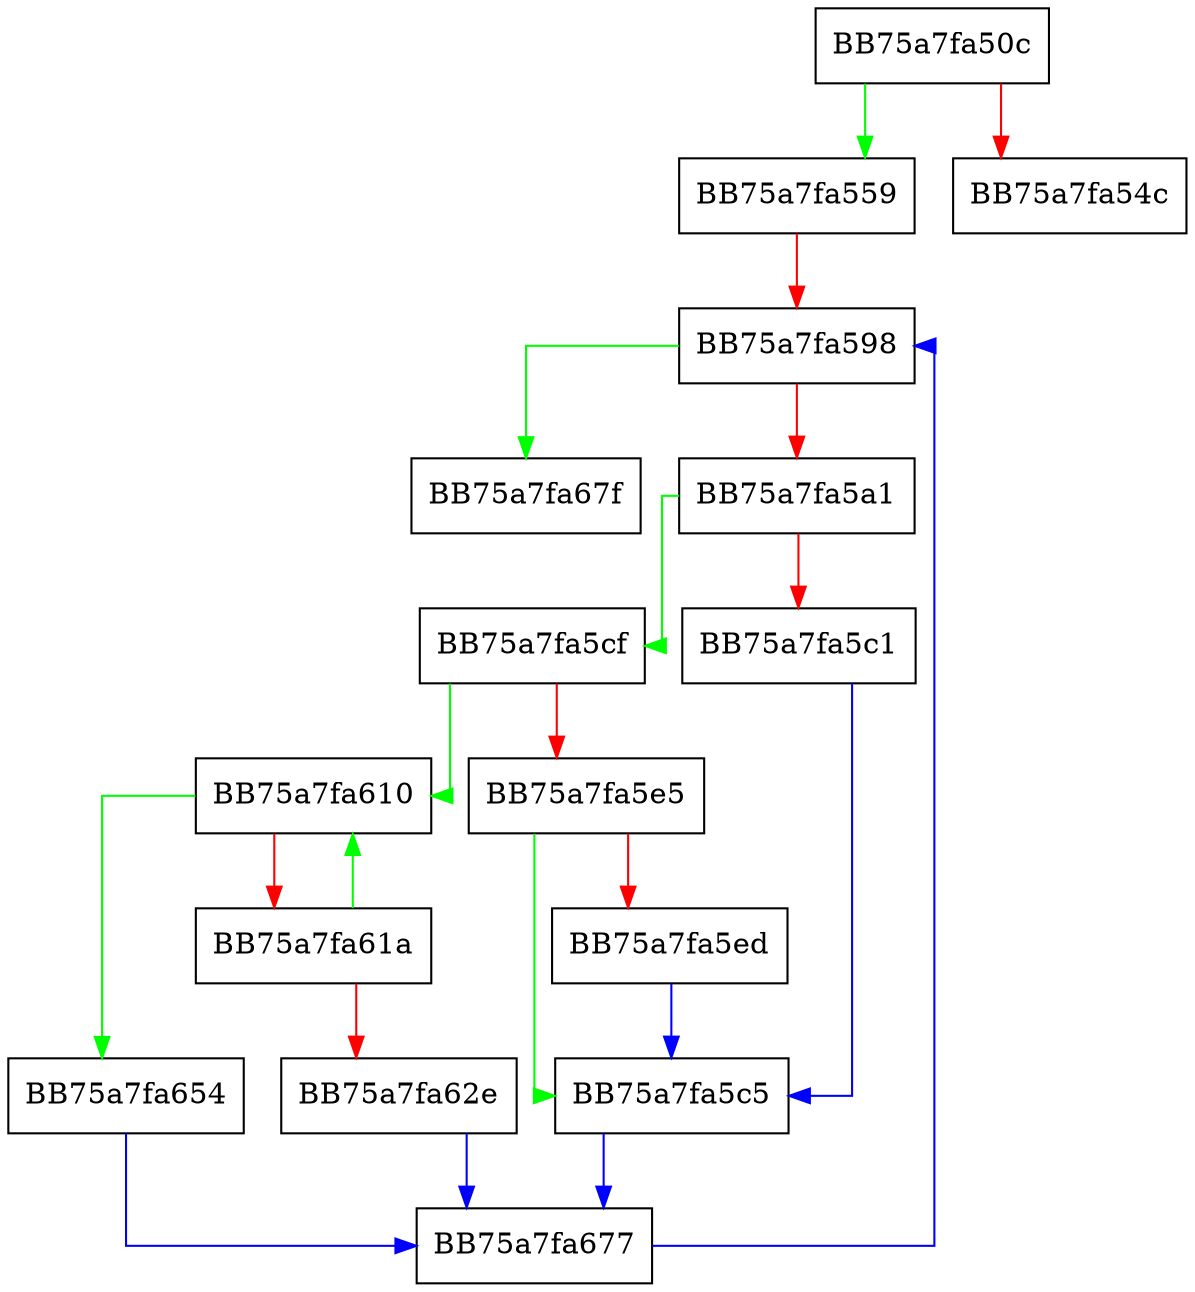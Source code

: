 digraph _Forced_rehash {
  node [shape="box"];
  graph [splines=ortho];
  BB75a7fa50c -> BB75a7fa559 [color="green"];
  BB75a7fa50c -> BB75a7fa54c [color="red"];
  BB75a7fa559 -> BB75a7fa598 [color="red"];
  BB75a7fa598 -> BB75a7fa67f [color="green"];
  BB75a7fa598 -> BB75a7fa5a1 [color="red"];
  BB75a7fa5a1 -> BB75a7fa5cf [color="green"];
  BB75a7fa5a1 -> BB75a7fa5c1 [color="red"];
  BB75a7fa5c1 -> BB75a7fa5c5 [color="blue"];
  BB75a7fa5c5 -> BB75a7fa677 [color="blue"];
  BB75a7fa5cf -> BB75a7fa610 [color="green"];
  BB75a7fa5cf -> BB75a7fa5e5 [color="red"];
  BB75a7fa5e5 -> BB75a7fa5c5 [color="green"];
  BB75a7fa5e5 -> BB75a7fa5ed [color="red"];
  BB75a7fa5ed -> BB75a7fa5c5 [color="blue"];
  BB75a7fa610 -> BB75a7fa654 [color="green"];
  BB75a7fa610 -> BB75a7fa61a [color="red"];
  BB75a7fa61a -> BB75a7fa610 [color="green"];
  BB75a7fa61a -> BB75a7fa62e [color="red"];
  BB75a7fa62e -> BB75a7fa677 [color="blue"];
  BB75a7fa654 -> BB75a7fa677 [color="blue"];
  BB75a7fa677 -> BB75a7fa598 [color="blue"];
}